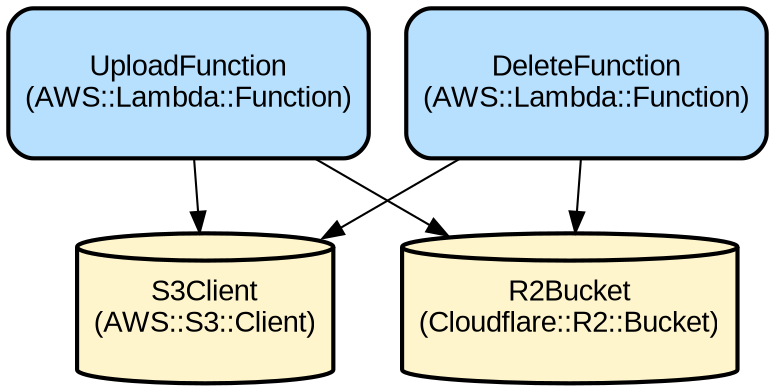 digraph INFRA {
  node [ color = "black", fillcolor = "#E6E6E6", height =1, style = "filled,bold,rounded", fontname = "Arial" ];
  "S3Client" [ label = "S3Client
(AWS::S3::Client)", shape =cylinder, fillcolor = "#FFF5CD" ];
  "R2Bucket" [ label = "R2Bucket
(Cloudflare::R2::Bucket)", shape =cylinder, fillcolor = "#FFF5CD" ];
  "UploadFunction" [ label = "UploadFunction
(AWS::Lambda::Function)", shape =rectangle, fillcolor = "#B7E0FF" ];
  "DeleteFunction" [ label = "DeleteFunction
(AWS::Lambda::Function)", shape =rectangle, fillcolor = "#B7E0FF" ];
  "UploadFunction" -> "S3Client";
  "UploadFunction" -> "R2Bucket";
  "DeleteFunction" -> "S3Client";
  "DeleteFunction" -> "R2Bucket";
}

